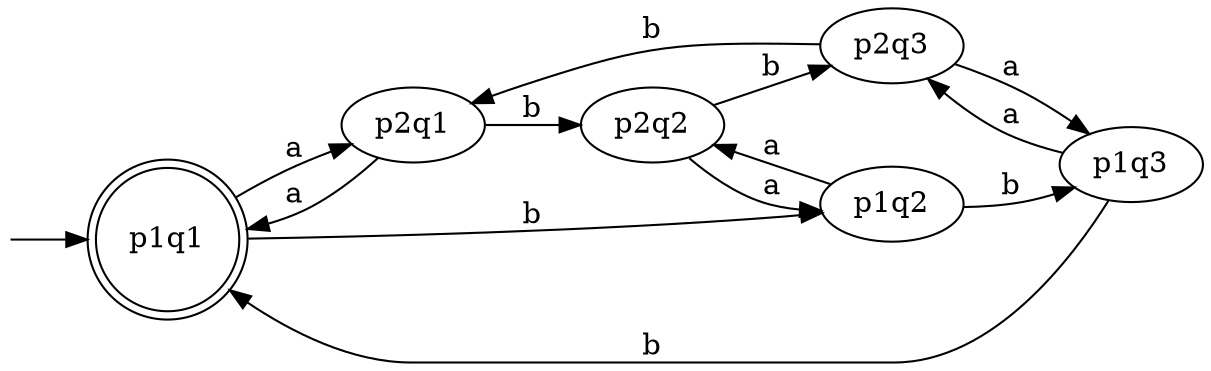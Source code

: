// The Round Table
digraph "2-3-3" {
	rankdir="LR";
	 S [label= "", shape=none,height=.0,width=.0]
	n1 [label=p1q1 , shape=doublecircle]
	n2 [label=p2q1]
	n3 [label=p2q2]
	n4 [label=p2q3]
	n5 [label=p1q2]
	n6 [label=p1q3]
	
	S -> n1
	n1 -> n2 [ label="a" ];
	n1 -> n5 [ label="b" ];
	n2 -> n1 [ label="a" ];
	n2 -> n3 [ label="b" ];
	n3 -> n4 [ label="b" ];
	n3 -> n5 [ label="a" ];
	n4 -> n2 [ label="b" ];
	n4 -> n6 [ label="a" ];
	n5 -> n3 [ label="a" ];
	n5 -> n6 [ label="b" ];
	n6 -> n4 [ label="a" ];
	n6 -> n1 [ label="b" ];
}
